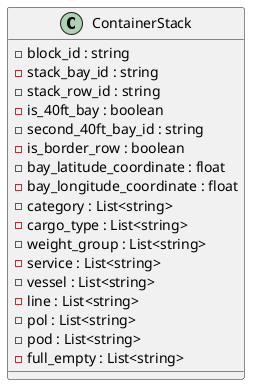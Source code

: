 @startuml

class ContainerStack {
    -block_id : string
    -stack_bay_id : string
    -stack_row_id : string
    -is_40ft_bay : boolean
    -second_40ft_bay_id : string
    -is_border_row : boolean
    -bay_latitude_coordinate : float
    -bay_longitude_coordinate : float
    -category : List<string>
    -cargo_type : List<string>
    -weight_group : List<string>
    -service : List<string>
    -vessel : List<string>
    -line : List<string>
    -pol : List<string>
    -pod : List<string>
    -full_empty : List<string>
}

@enduml